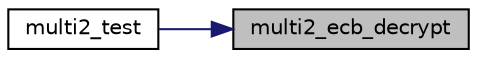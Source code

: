 digraph "multi2_ecb_decrypt"
{
 // LATEX_PDF_SIZE
  edge [fontname="Helvetica",fontsize="10",labelfontname="Helvetica",labelfontsize="10"];
  node [fontname="Helvetica",fontsize="10",shape=record];
  rankdir="RL";
  Node24 [label="multi2_ecb_decrypt",height=0.2,width=0.4,color="black", fillcolor="grey75", style="filled", fontcolor="black",tooltip="Decrypts a block of text with multi2."];
  Node24 -> Node25 [dir="back",color="midnightblue",fontsize="10",style="solid",fontname="Helvetica"];
  Node25 [label="multi2_test",height=0.2,width=0.4,color="black", fillcolor="white", style="filled",URL="$multi2_8c.html#aab1e868d611655e77b28eabddabb84f1",tooltip="Performs a self-test of the multi2 block cipher."];
}
